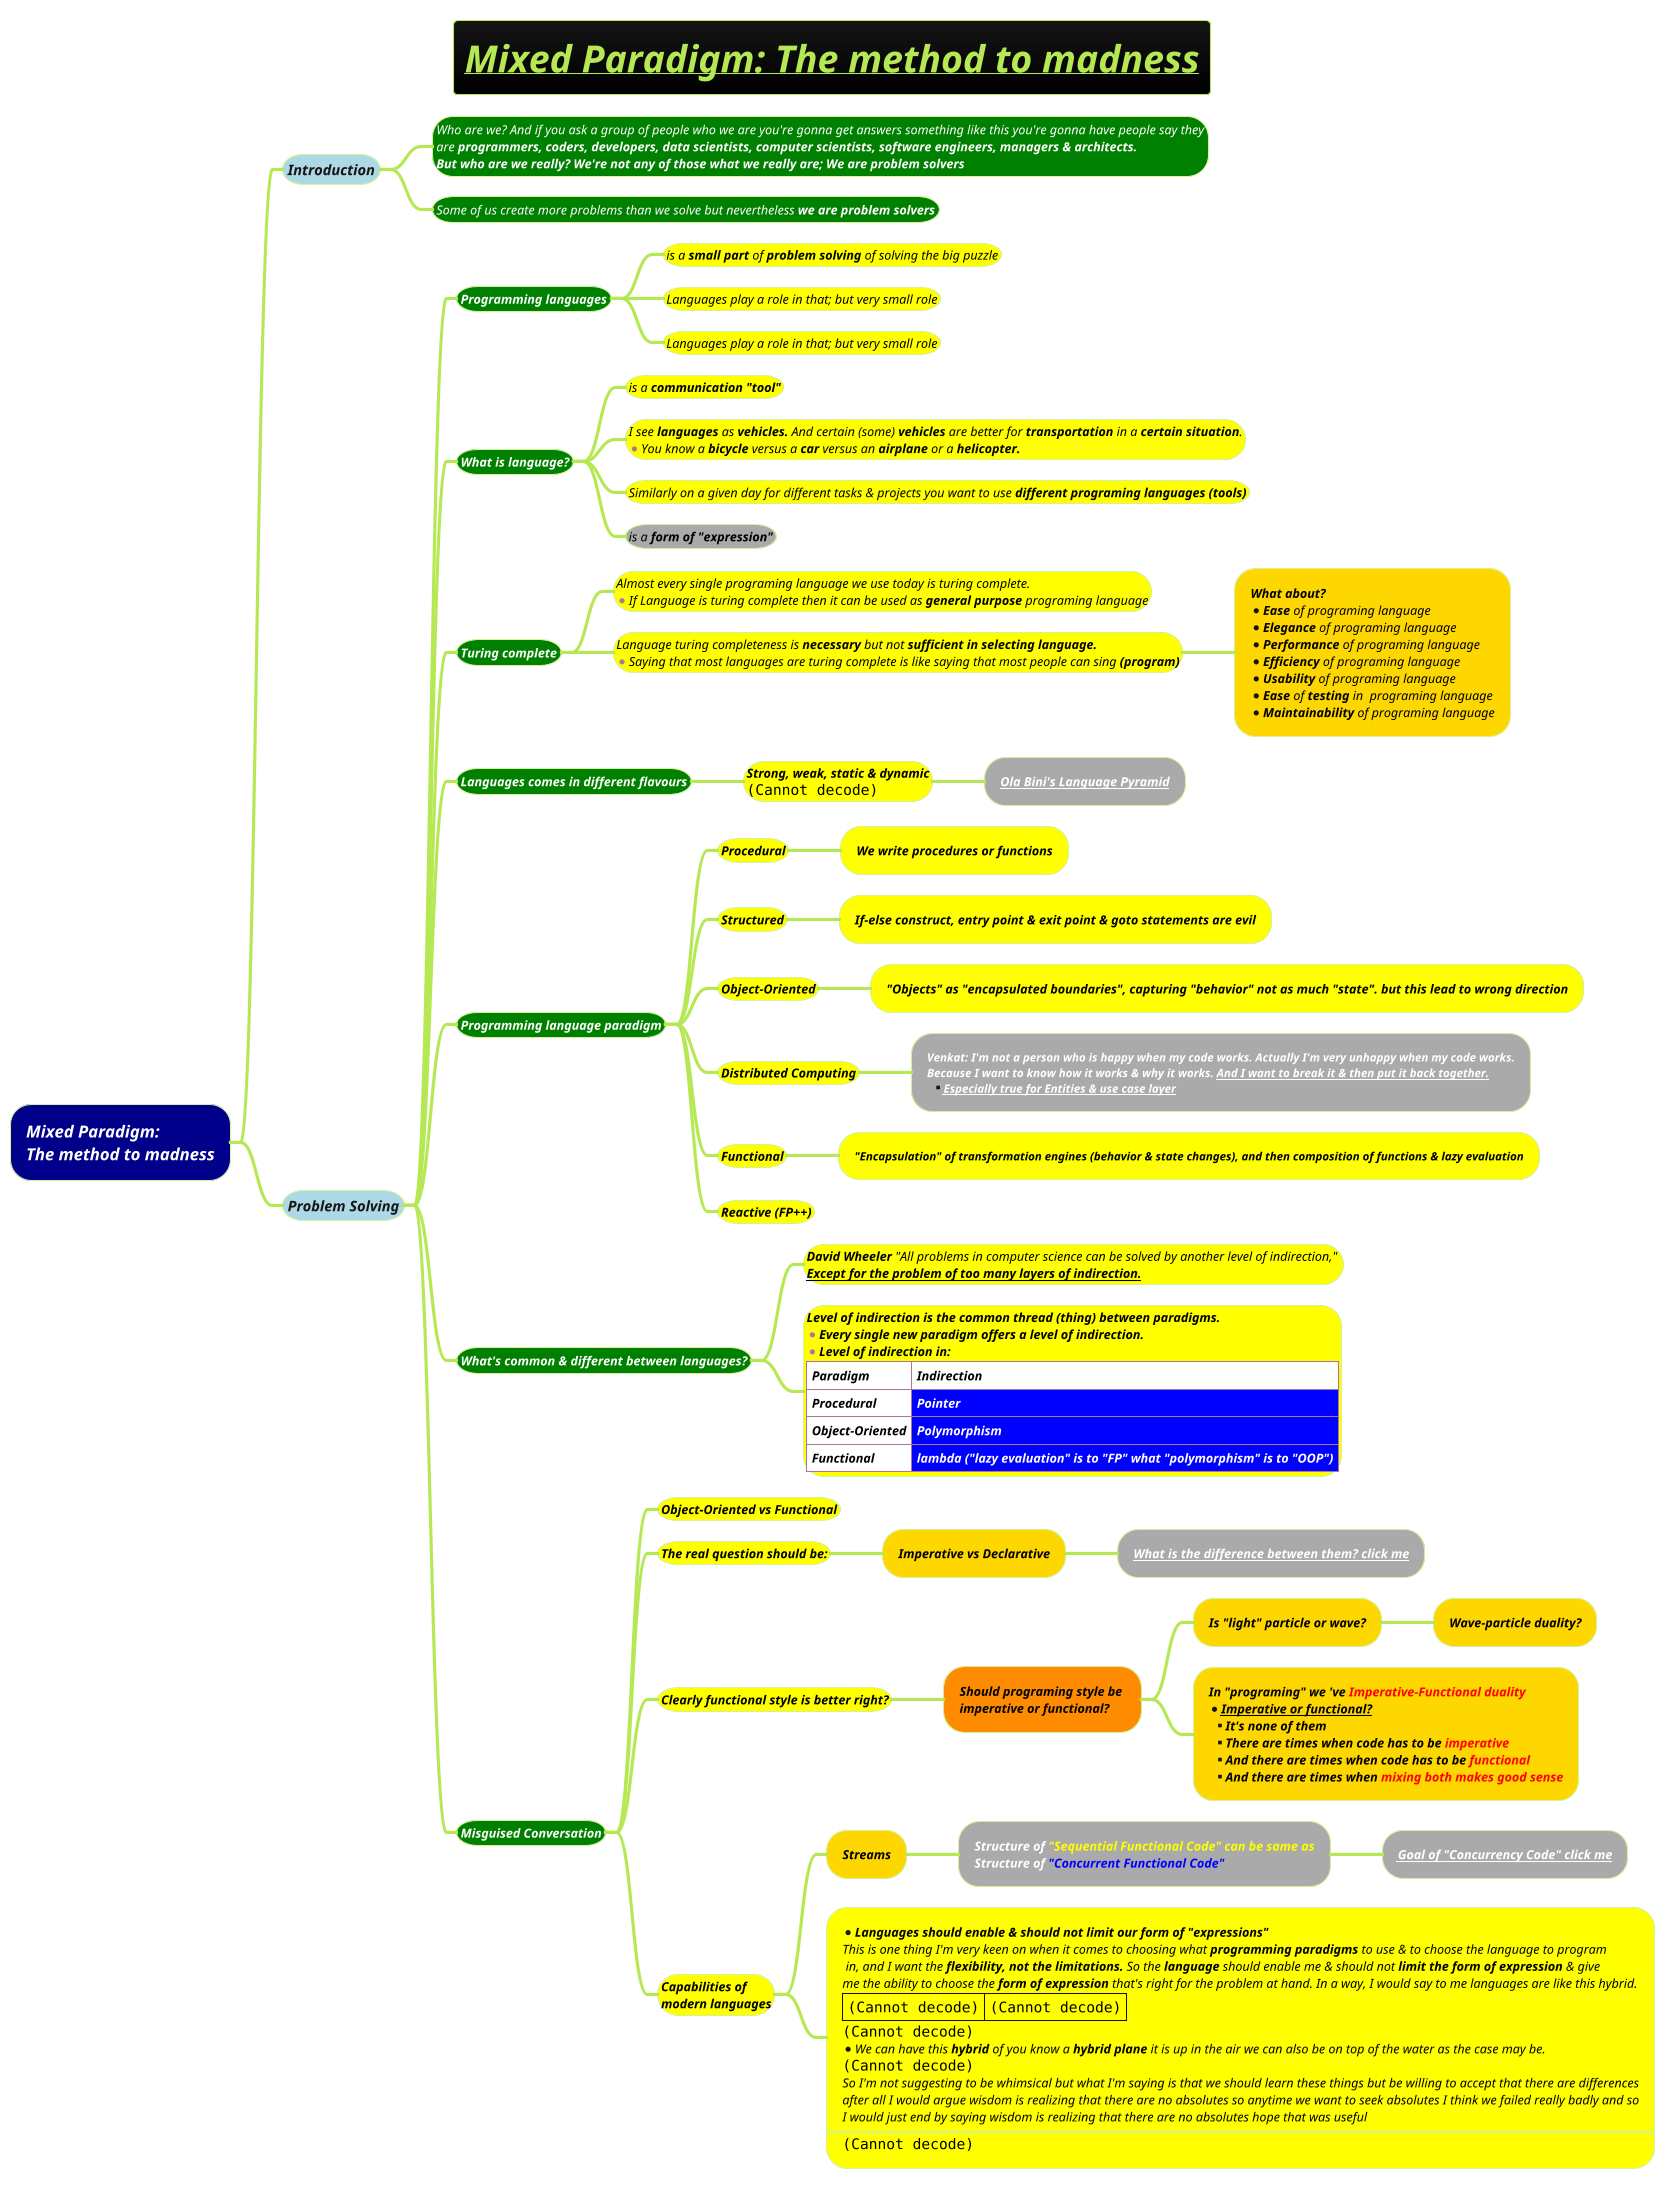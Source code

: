 @startmindmap
title =<b><i><u>Mixed Paradigm: The method to madness
!theme hacker

*[#darkblue] <color #white><i>Mixed Paradigm:\n<color #white><i>The method to madness
**[#lightblue] <i>Introduction
***[#green]:<size:12><color #white><i>Who are we? And if you ask a group of people who we are you're gonna get answers something like this you're gonna have people say they
<size:12><color #white><i>are <b>programmers, coders, developers, data scientists, computer scientists, software engineers, managers & architects.
<size:12><color #white><i><b>But who are we really? We're not any of those what we really are; **We are problem solvers**;
***[#green] <size:12><color #white><i>Some of us create more problems than we solve but nevertheless <b>we are problem solvers
**[#lightblue] <i>Problem Solving
***[#green] <size:12><color #white><i><b>Programming languages
****[#yellow] <size:12><color #black><i>is a **small part** of <b>problem solving</b> of solving the big puzzle
****[#yellow] <size:12><color #black><i>Languages play a role in that; but very small role
****[#yellow] <size:12><color #black><i>Languages play a role in that; but very small role
***[#green] <size:12><color #white><i><b>What is language?
****[#yellow] <size:12><color #black><i>is a <b>communication "tool"
****[#yellow]:<size:12><color #black><i>I see **languages** as **vehicles.** And certain (some) **vehicles** are better for **transportation** in a **certain situation**.
*<size:12><color #black><i>You know a **bicycle** versus a **car** versus an **airplane** or a <b>helicopter.;
****[#yellow] <size:12><color #black><i>Similarly on a given day for different tasks & projects you want to use <b>different programing languages (tools)
****[#a] <size:12><color #black><i>is a <b>form of "expression"
***[#green] <size:12><color #white><i><b>Turing complete
****[#yellow] <size:12><color #black><i>Almost every single programing language we use today is turing complete. \n*<size:12><color #black><i>If Language is turing complete then it can be used as **general purpose** programing language

****[#yellow] <size:12><color #black><i>Language turing completeness is **necessary** but not <b>sufficient in selecting language.\n*<size:12><color #black><i>Saying that most languages are turing complete is like saying that most people can sing <b>(program)
*****[#gold]:<size:12><color #black><i><b>What about?
*<size:12><color #black><i>**Ease** of programing language
*<size:12><color #black><i>**Elegance** of programing language
*<size:12><color #black><i>**Performance** of programing language
*<size:12><color #black><i>**Efficiency** of programing language
*<size:12><color #black><i>**Usability** of programing language
*<size:12><color #black><i>**Ease** of **testing** in  programing language
*<size:12><color #black><i>**Maintainability** of programing language;
***[#green] <size:12><color #white><i><b>Languages comes in different flavours
****[#yellow] <size:12><color #black><i><b>Strong, weak, static & dynamic\n<img:images/img_212.png{scale=.6}>
*****[#a] <size:12><color #black><i><b>[[docs/3-programming-languages/Ola-Bini's-Language-Pyramid.puml Ola Bini's Language Pyramid]]
***[#green] <size:12><color #white><i><b>Programming language paradigm</b>
****[#yellow] <size:12><color #black><i><b>Procedural
*****[#yellow] <size:12><color #black><i><b>We write procedures or functions
****[#yellow] <size:12><color #black><i><b>Structured
*****[#yellow] <size:12><color #black><i><b>If-else construct, entry point & exit point & goto statements are evil
****[#yellow] <size:12><color #black><i><b>Object-Oriented
*****[#yellow] <size:12><color #black><i><b>"Objects" as "encapsulated boundaries", capturing "behavior" not as much "state". but this lead to wrong direction
****[#yellow] <size:12><color #black><i><b>Distributed Computing
*****[#a] <size:11><color #white><i><b>Venkat: I'm not a person who is happy when my code works. Actually I'm very unhappy when my code works.\n<size:11><color #white><i><b>Because I want to know how it works & why it works. <u>And I want to break it & then put it back together.\n**<size:11><color #white><i><b><u>Especially true for Entities & use case layer
****[#yellow] <size:12><color #black><i><b>Functional
*****[#yellow] <size:11><color #black><i><b>"Encapsulation" of transformation engines (behavior & state changes), and then composition of functions & lazy evaluation
****[#yellow] <size:12><color #black><i><b>Reactive (FP++)
***[#green] <size:12><color #white><i><b>What's common & different between languages?
****[#yellow] <size:12><color #black><i><b>David Wheeler</b> "All problems in computer science can be solved by another level of indirection," \n<size:12><color #black><i><b><u>Except for the problem of too many layers of indirection.
****[#yellow]:<size:12><color #black><i><b>Level of indirection is the common thread (thing) between paradigms.</b>
*<size:12><color #black><i><b>Every single new paradigm offers a level of indirection.
*<size:12><color #black><i><b>Level of indirection in:
|<#white><size:12><color #black><i><b>Paradigm|<#white><size:12><color #black><i><b>Indirection|
|<#white><size:12><color #black><i><b>Procedural|<#blue><size:12><color #white><i><b>Pointer|
|<#white><size:12><color #black><i><b>Object-Oriented|<#blue><size:12><color #white><i><b>Polymorphism|
|<#white><size:12><color #black><i><b>Functional|<#blue><size:12><color #white><i><b>lambda ("lazy evaluation" is to "FP" what "polymorphism" is to "OOP")|;
***[#green] <size:12><color #white><i><b>Misguised Conversation
****[#yellow] <size:12><color #black><i><b>Object-Oriented vs Functional
****[#yellow] <size:12><color #black><i><b>The real question should be:
*****[#gold] <size:12><color #black><i><b>Imperative vs Declarative
******[#a] <size:12><color #black><i><b>[[docs/3-programming-languages/Venkat-Subramaniam/Imperative-vs-Functional-Which-one-to-Choose.puml What is the difference between them? click me]]
****[#yellow] <size:12><color #black><i><b>Clearly functional style is better right?
*****[#darkorange] <size:12><color #black><i><b>Should programing style be \n<size:12><color #black><i><b>imperative or functional?
******[#gold] <size:12><color #black><i><b>Is "light" particle or wave?
*******[#gold] <size:12><color #black><i><b>Wave-particle duality?
******[#gold]:<size:12><color #black><i><b>In "programing" we 've <color #red>Imperative-Functional duality
*<u><size:12><color #black><i><b>Imperative or functional?
**<size:12><color #black><i><b>It's none of them
**<size:12><color #black><i><b>There are times when code has to be <color #red>imperative
**<size:12><color #black><i><b>And there are times when code has to be <color #red>functional
**<size:12><color #black><i><b>And there are times when <color #red>mixing both makes good sense ;
****[#yellow] <size:12><color #black><i><b>Capabilities of \n<size:12><color #black><i><b>modern languages
*****[#gold] <size:12><color #black><i><b>Streams
******[#a] <size:12><color #white><i><b>Structure of <color #yellow>"Sequential Functional Code" can be same as\n<size:12><color #white><i><b>Structure of <color #blue>"Concurrent Functional Code"
*******[#a] <size:12><color #white><i><b>[[docs/3-programming-languages/Venkat-Subramaniam/Concurrency-and-Parallelism/images/img_1.png Goal of "Concurrency Code" click me]]
*****[#yellow]:*<size:12><color #black><i><b>Languages should enable & should not limit our form of "expressions"
<size:12><color #black><i>This is one thing I'm very keen on when it comes to choosing what **programming paradigms** to use & to choose the language to program
<size:12><color #black><i> in, and I want the **flexibility, not the limitations.** So the **language** should enable me & should not **limit the form of expression** & give
<size:12><color #black><i>me the ability to choose the **form of expression** that's right for the problem at hand. In a way, I would say to me languages are like this hybrid.
|<img:images/img_214.png{scale=1}>|<img:images/img_215.png{scale=1.48}>|
<img:images/img_216.png{scale=.8}>
*<size:12><color #black><i>We can have this **hybrid** of you know a **hybrid plane** it is up in the air we can also be on top of the water as the case may be.
<img:images/img_217.png{scale=.8}>
<size:12><color #black><i>So I'm not suggesting to be whimsical but what I'm saying is that we should learn these things but be willing to accept that there are differences
<size:12><color #black><i>after all I would argue wisdom is realizing that there are no absolutes so anytime we want to seek absolutes I think we failed really badly and so
<size:12><color #black><i>I would just end by saying wisdom is realizing that there are no absolutes hope that was useful
====
<img:images/img_218.png{scale=.8}>;
@endmindmap

